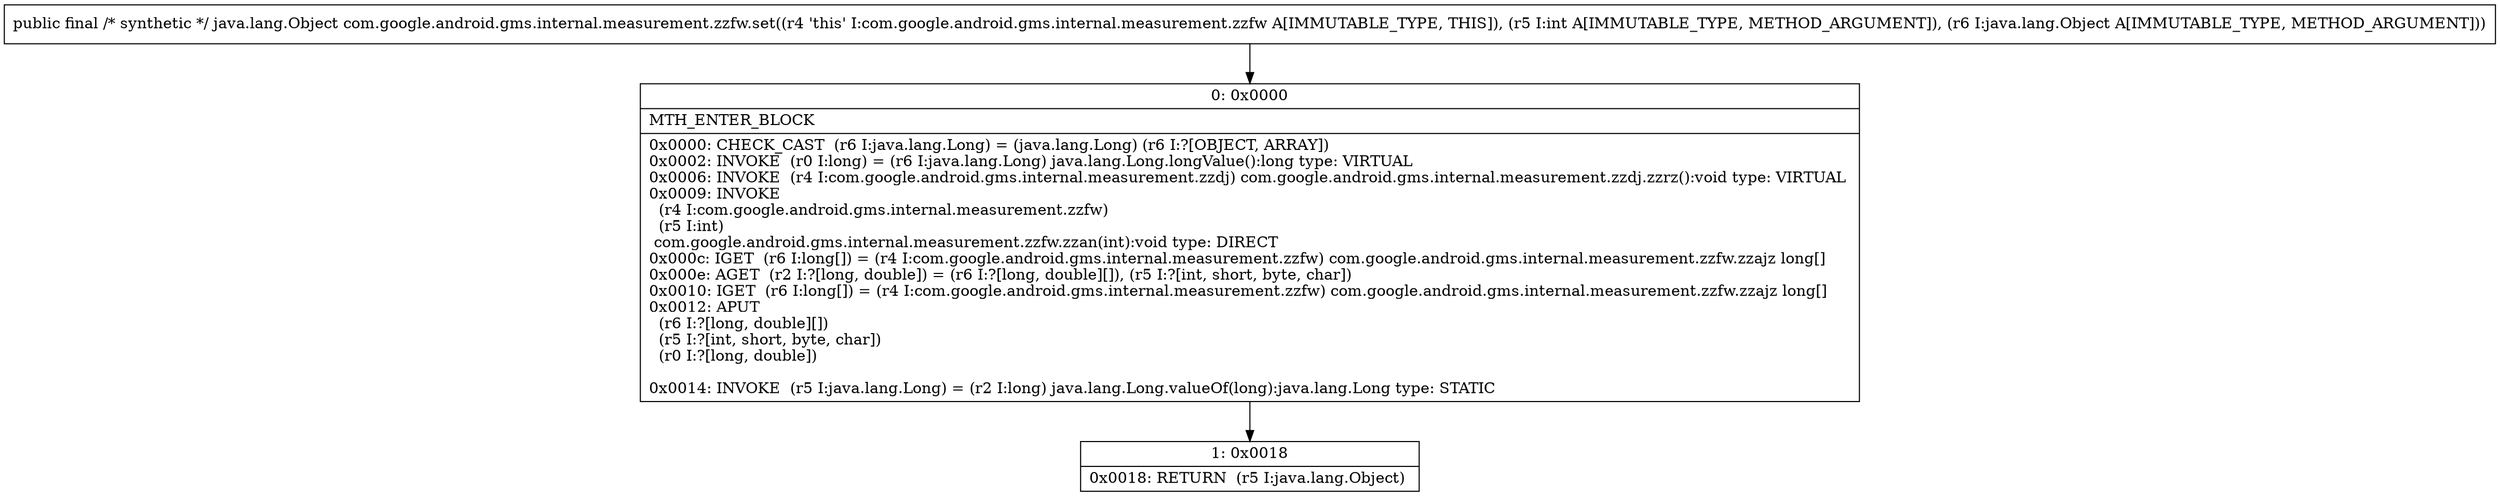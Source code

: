 digraph "CFG forcom.google.android.gms.internal.measurement.zzfw.set(ILjava\/lang\/Object;)Ljava\/lang\/Object;" {
Node_0 [shape=record,label="{0\:\ 0x0000|MTH_ENTER_BLOCK\l|0x0000: CHECK_CAST  (r6 I:java.lang.Long) = (java.lang.Long) (r6 I:?[OBJECT, ARRAY]) \l0x0002: INVOKE  (r0 I:long) = (r6 I:java.lang.Long) java.lang.Long.longValue():long type: VIRTUAL \l0x0006: INVOKE  (r4 I:com.google.android.gms.internal.measurement.zzdj) com.google.android.gms.internal.measurement.zzdj.zzrz():void type: VIRTUAL \l0x0009: INVOKE  \l  (r4 I:com.google.android.gms.internal.measurement.zzfw)\l  (r5 I:int)\l com.google.android.gms.internal.measurement.zzfw.zzan(int):void type: DIRECT \l0x000c: IGET  (r6 I:long[]) = (r4 I:com.google.android.gms.internal.measurement.zzfw) com.google.android.gms.internal.measurement.zzfw.zzajz long[] \l0x000e: AGET  (r2 I:?[long, double]) = (r6 I:?[long, double][]), (r5 I:?[int, short, byte, char]) \l0x0010: IGET  (r6 I:long[]) = (r4 I:com.google.android.gms.internal.measurement.zzfw) com.google.android.gms.internal.measurement.zzfw.zzajz long[] \l0x0012: APUT  \l  (r6 I:?[long, double][])\l  (r5 I:?[int, short, byte, char])\l  (r0 I:?[long, double])\l \l0x0014: INVOKE  (r5 I:java.lang.Long) = (r2 I:long) java.lang.Long.valueOf(long):java.lang.Long type: STATIC \l}"];
Node_1 [shape=record,label="{1\:\ 0x0018|0x0018: RETURN  (r5 I:java.lang.Object) \l}"];
MethodNode[shape=record,label="{public final \/* synthetic *\/ java.lang.Object com.google.android.gms.internal.measurement.zzfw.set((r4 'this' I:com.google.android.gms.internal.measurement.zzfw A[IMMUTABLE_TYPE, THIS]), (r5 I:int A[IMMUTABLE_TYPE, METHOD_ARGUMENT]), (r6 I:java.lang.Object A[IMMUTABLE_TYPE, METHOD_ARGUMENT])) }"];
MethodNode -> Node_0;
Node_0 -> Node_1;
}

